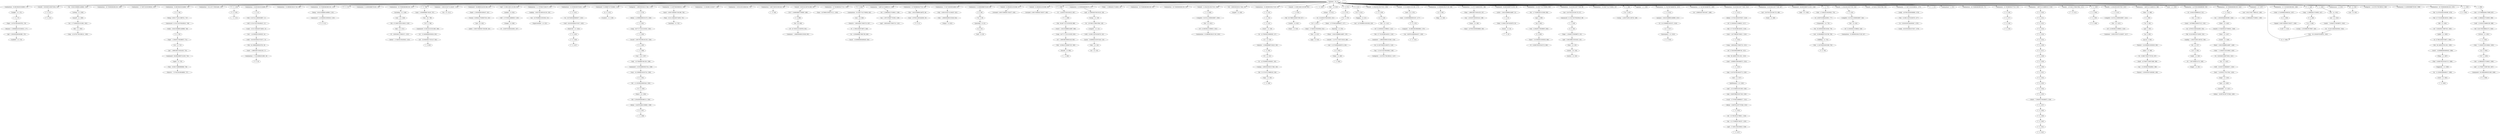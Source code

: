 strict digraph "" {
"('all', -13.634629517532147, 802)";
"('to', -22.822148493405834, 1044)";
"('igtg', 1.0, 816)";
"('dance', 1.0, 1294)";
"('omg', -4.5107617591599141, 1363)";
"('wigs', 1.0, 165)";
"('on', -2.7742981925152268, 1361)";
"('one', 2.0, 454)";
"('nominations', 35.882394353184893, 173)";
"(',', 0, 1520)";
"('?', 0, 783)";
"('?', 0, 1220)";
"('.', 0, 1286)";
"('once', -6.1239089519253724, 1290)";
"('!', 0, 1239)";
"('do', 1.0, 557)";
"(';', 0, 155)";
"(\"n't\", 0, 558)";
"('awards', -6.6204031563072654, 520)";
"(',', 0, 1014)";
"('omg', -2.1896449157526652, 447)";
"('";
"('im', -0.64223368681449866, 1358)";
"('!', 0, 1436)";
"('nominations', 29.705985882962239, 1384)";
"('nomination', -0.71987220205396341, 623)";
"('than', -0.32111684340724933, 701)";
"('a', 0, 539)";
"('funeral', -3.4159393012835819, 395)";
"('ca', 0, 1004)";
"('nominations', 35.882394353184893, 745)";
"('in', -11.335933380406317, 1090)";
"('complete', 0.54741122893816607, 544)";
"('know', -3.4159393012835819, 864)";
"('where', -7.2844673736289973, 1236)";
"('the', 36.14659787911301, 1523)";
"('!', 0, 1395)";
"('!', 0, 226)";
"('.', 0, 1533)";
"('nominations', 19.411971765924481, 332)";
"('make', 1.0, 559)";
"(\"'s\", 0, 1129)";
"('the', 47.752182096149255, 1080)";
"('";
"('it', -2.4450257953326222, 687)";
"('so', -9.0743624965865877, 1432)";
"('other', 1.0, 1445)";
"('nominations', 35.882394353184893, 9)";
"('announced', 0.13147192765458415, 748)";
"('much', -3.0290864940490403, 850)";
"('nominations', 25.588380236147138, 296)";
"('nominations', 29.705985882962239, 1118)";
"(\"'s\", 0, 215)";
"(\"''\", 0, 1212)";
"('?', 0, 1224)";
"('and', -0.72885939736233318, 138)";
"('lmao', -3.744619120420043, 814)";
"('fire', 1.0, 1362)";
"('?', 0, 1233)";
"('nomination', 9.1400638989730183, 128)";
"('nobody', 1.0, 834)";
"('responsible', 1.0, 778)";
"('i', 0, 100)";
"('god', -3.0841996153353453, 102)";
"('only', -10.70040667491258, 1288)";
"('nominations', 29.705985882962239, 1247)";
"(',', 0, 796)";
"(\"'s\", 0, 1293)";
"('gon', 0, 860)";
"('including', 1.0, 1248)";
"('are', -5.1374506444639714, 481)";
"('change', 1.0, 836)";
"('do', 1.0, 1452)";
"(')', 0, 1297)";
"('.', 0, 1092)";
"(',', 0, 1525)";
"('not', -9.2904969875253798, 780)";
"('nominees', -0.60223192751184307, 1510)";
"('in', -4.1783059155809283, 157)";
"('out', -1.4159393012835819, 14)";
"('hyperventilate', 1.0, 322)";
"('no', -1.2920303493582095, 1444)";
"('";
"('nominated', 59.696602442501288, 451)";
"('year', 1.5477960562793811, 1519)";
"(\"''\", 0, 35)";
"('!', 0, 1241)";
"('and', 2.2169124821101338, 833)";
"('nominated', 20.538843965023169, 1008)";
"('is', 14.123908951925372, 1016)";
"('pop', -6.1972078914818773, 1526)";
"('grammy', 101, 0)";
"('i', 0, 863)";
"('nominations', 11.176760472294273, 319)";
"('next', 1.0, 1176)";
"('the', 47.752182096149255, 1518)";
"('win', -16.116345976196161, 1045)";
"('is', 6.766142638739872, 1084)";
"('?', 0, 1235)";
"('nominations', 13.235563295701823, 1430)";
"('!', 0, 1240)";
"('revealed', 0.065735963827292077, 963)";
"('a', 0, 482)";
"('of', -1.4993369796004146, 692)";
"('complete', 0.54741122893816607, 1050)";
"('it', -9.4083763255543715, 865)";
"('well', -6.8103550842473357, 1433)";
"('for', 47.293673335153819, 1250)";
"('album', 3.5745139553076557, 1516)";
"('let', -11.102385433605544, 1292)";
"('of', 12.500284151599823, 1517)";
"('nominated', 55.089807327503863, 1134)";
"('(', 0, 1279)";
"('was', -12.0, 1287)";
"('trying', 1.0, 139)";
"('categories', -2.9633505302217484, 1278)";
"('myself', 1.0, 1360)";
"('album', -24.697624641338663, 1296)";
"('nominated', 36.662626867514163, 754)";
"('nomination', 12.426709265982012, 699)";
"('lmao', -0.67888315659275111, 1304)";
"('nominations', 15.294366119109377, 289)";
"(\"n't\", 0, 1005)";
"('-_-', 0, 1131)";
"('fat', 1.0, 1041)";
"('god', -3.9824440170392723, 1191)";
"('who', 0.54741122893816607, 11)";
"('!', 0, 1178)";
"('i', 0, 475)";
"('my', 1.3974756497755294, 1190)";
"('.', 0, 1443)";
"('get', -1.8685280723454163, 753)";
"('legend', 0.065735963827292077, 1309)";
"('me', -8.3792898315053304, 321)";
"('song', -6.6771772221510535, 1282)";
"('place', 1.0, 396)";
"('?', 0, 1230)";
"('?', 0, 1130)";
"('coming', -4.9633505302217484, 163)";
"(\"'m\", 0, 414)";
"('nomination', 5.8534185319640244, 732)";
"('song', -3.9824440170392723, 1521)";
"('go-sia', 0, 394)";
"('making', -3.8027921085181235, 320)";
"('nominations', 0.8827463552565149, 248)";
"('nominations', 23.529577412739584, 845)";
"('announced', 0.13147192765458415, 98)";
"('.', 0, 166)";
"('snubbed', 1.0, 179)";
"('this', 1.6422336868144978, 49)";
"('!', 0, 1181)";
"('they', -6.0581729880980806, 756)";
"('band', 1.2262943855309167, 452)";
"('deserved', 1.0, 1434)";
"('r', 0, 746)";
"('awards', 9.5813421807912995, 897)";
"('.', 0, 1298)";
"(\"'ve\", 0, 476)";
"('my', -1.6253075391632414, 198)";
"('i', 0, 750)";
"('album', -4.1360692983231573, 1280)";
"('";
"('king', 1.0, 540)";
"('nomination', 10.783386582477515, 1303)";
"('!', 0, 227)";
"(\"'s\", 0, 844)";
"('vocalists', 1.0, 1136)";
"('?', 0, 1231)";
"('(', 0, 1564)";
"('was', -9.0, 798)";
"('of', 12.500284151599823, 1052)";
"('oh', -13.795229132788911, 1534)";
"('song', -6.6771772221510535, 691)";
"('nomination', 7.4967412154685213, 1188)";
"('uhm', 1.0, 144)";
"('mygod', 1.0, 426)";
"('ariana', -5.0, 104)";
"('is', -0.59162367444562847, 1378)";
"('needs', -7.2844673736289973, 1043)";
"(',', 0, 1283)";
"('it', -3.6055842170362471, 1252)";
"('out', -2.1896449157526652, 1199)";
"('lmao', -4.9709135059509606, 200)";
"(',', 0, 1281)";
"('?', 0, 1227)";
"('seattle', 1.0, 918)";
"('of', 12.500284151599823, 546)";
"('who', -3.744619120420043, 776)";
"('nomination', 10.783386582477515, 48)";
"('is', 4.9267010604434951, 777)";
"('";
"('worst', -3.0290864940490403, 1086)";
"('nominations', 27.647183059554688, 822)";
"('in', 2.9793215492444585, 554)";
"('nomination', 9.1400638989730183, 88)";
"('fulfilling', 1.0, 781)";
"('at', -12.548596385030454, 801)";
"('come', -0.32111684340724933, 13)";
"('sia', -6.8976145663944557, 1180)";
"('know', -2.6422336868144987, 1449)";
"('are', 5.9312746777680143, 1198)";
"('and', -12.511946915252199, 1529)";
"('for', 21.572474170990318, 164)";
"('for', 33.263928336519186, 779)";
"('to', -6.6204031563072654, 1451)";
"('with', -0.81035508424733571, 15)";
"('?', 0, 51)";
"('anything', 1.0, 702)";
"('pop', -8.6497966625437108, 1530)";
"('awards', 8.108456241055066, 627)";
"('my', -21.273398267265257, 1535)";
"('list', 1.0, 1141)";
"('awards', 8.108456241055066, 962)";
"('?', 0, 686)";
"('";
"('deserve', -3.9824440170392723, 847)";
"('nomination', 4.2100958484595274, 137)";
"('well', -2.5183247348891262, 999)";
"('out', -8.3792898315053304, 416)";
"('na', 0, 393)";
"('year', 2.9793215492444585, 50)";
"(\"'m\", 0, 497)";
"('?', 0, 1121)";
"('today', -2.1896449157526652, 43)";
"('to', -9.5661750357797324, 397)";
"('?', 0, 1234)";
"('god', -17.45611004259818, 1536)";
"('the', 43.109948409334756, 16)";
"('a', 0, 1140)";
"('nominations', 29.705985882962239, 353)";
"('why', -0.60223192751184307, 823)";
"('nominations', 29.705985882962239, 220)";
"('awards', 11.054228120527533, 1048)";
"('again', 1.0, 755)";
"('to', -3.6746312768347984, 140)";
"(\"y'all\", 0, 1310)";
"('oh', -2.9633505302217484, 425)";
"('?', 0, 1228)";
"('...', 0, 695)";
"('nominations', 25.588380236147138, 152)";
"(\"'m\", 0, 391)";
"('with', -10.620710168494671, 1453)";
"('deserve', -7.5754216238549805, 757)";
"('artist', -2.6422336868144987, 31)";
"('years', -0.67888315659275111, 553)";
"('knowing', 1.0, 478)";
"('!', 0, 1019)";
"('whyyy', 1.0, 825)";
"('.', 0, 484)";
"(\"'m\", 0, 90)";
"('awards', 2.2169124821101338, 915)";
"('nominated', 15.932048850025744, 1289)";
"('list', 1.0, 545)";
"('!', 0, 521)";
"('complete', 0.54741122893816607, 1414)";
"('25', 1.0, 161)";
"('wall', 1.0, 93)";
"('does', 1.0, 103)";
"('pablo', 1.0, 1083)";
"('awards', -5.1475172165710319, 480)";
"('...', 0, 1491)";
"('?', 0, 1222)";
"('solo', 1.0, 1527)";
"('he', -2.7742981925152268, 859)";
"('!', 0, 1237)";
"('a', 0, 1308)";
"('congrats', -10.489238240840086, 1179)";
"('more', -0.065735963827292299, 700)";
"('categories', -4.5107617591599141, 1147)";
"('na', 0, 861)";
"(\"n't\", 0, 813)";
"('but', -1.0, 810)";
"(\"'m\", 0, 449)";
"('2017', 5.6468366675769097, 898)";
"('longer', 1.0, 561)";
"('with', -8.1681213974328379, 142)";
"('.', 0, 474)";
"('list', 1.0, 1051)";
"('been', -3.7370561446908317, 477)";
"('sham', 1.0, 483)";
"('i', 0, 413)";
"('that', -9.4083763255543715, 1088)";
"('awards', 11.054228120527533, 1138)";
"('!', 0, 1394)";
"('...', 0, 99)";
"('revival', 1.0, 1001)";
"('list', 1.0, 1415)";
"('awards', -12.511946915252199, 1175)";
"('nominations', 25.588380236147138, 538)";
"('";
"('lovato', 1.0, 34)";
"('nominations', 21.470774589332031, 196)";
"('joe', 1.0, 1042)";
"('one', -1.0, 1249)";
"('nominated', 36.662626867514163, 30)";
"('nominations', 23.529577412739584, 858)";
"('nominees', -0.60223192751184307, 1417)";
"('are', 10.675014101581723, 488)";
"('nominations', 25.588380236147138, 547)";
"('trash', 1.0, 489)";
"('for', 51.970255001365366, 1079)";
"('!', 0, 228)";
"('will', 0.13147192765458415, 12)";
"('times', 1.0, 919)";
"('nominees', -1.6882650600135349, 902)";
"('nominations', 33.823591529777346, 96)";
"('sis', 1.0, 145)";
"('nominations', 23.529577412739584, 187)";
"('this', -8.1681213974328379, 1377)";
"('crying', -1.4816752651108742, 498)";
"('pilots', -0.065735963827292299, 455)";
"('?', 0, 19)";
"('beyonce', -0.38946641022356321, 177)";
"('i', 0, 496)";
"('";
"('oh', -2.1896449157526652, 1189)";
"('againhjs', 1.0, 1329)";
"('the', 40.788831565927509, 917)";
"('nominations', 31.764788706369792, 1013)";
"('than', -1.8685280723454158, 197)";
"('happened', 1.0, 1089)";
"('is', 10.445025795332622, 812)";
"('revealed', 0.065735963827292077, 628)";
"('year', -5.6098314085460075, 1524)";
"('announced', -1.4159393012835819, 1120)";
"('i', 0, 390)";
"('nominations', 31.764788706369792, 1495)";
"('funeral', -5.3502033374562901, 400)";
"('nominations', 33.823591529777346, 1514)";
"('it', -4.766142638739872, 848)";
"('nominations', 33.823591529777346, 487)";
"('it', -7.08725948214712, 560)";
"(\"'s\", 0, 688)";
"('?', 0, 1223)";
"('!', 0, 1242)";
"('starts', 1.0, 156)";
"(',', 0, 32)";
"('six', 1.0, 552)";
"('!', 0, 1437)";
"('of', 12.500284151599823, 1142)";
"('nominated', 36.662626867514163, 1548)";
"('minutes', -5.584060698716419, 159)";
"('-', 0, 775)";
"('vocal', -5.7370561446908317, 1531)";
"('awards', 11.054228120527533, 542)";
"('album', -16.987041387707848, 1532)";
"('?', 0, 1009)";
"('better', -3.744619120420043, 1253)";
"('of', 10.750331510199793, 901)";
"(')', 0, 1285)";
"('my', -12.205048700448941, 399)";
"('then', 1.0, 389)";
"('thing', 1.0, 1087)";
"('lady', 1.0, 1549)";
"('omfg', -4.9709135059509606, 1376)";
"('a', 0, 92)";
"('what', 3.7419006024949244, 1307)";
"('!', 0, 522)";
"('of', 7.2504262273997355, 1082)";
"('compete', 1.0, 141)";
"('list', 0.0, 900)";
"('would', 1.0, 1448)";
"('ensemble', 1.0, 1457)";
"('i', 0, 448)";
"('the', 36.14659787911301, 1085)";
"('for', 5.2044383392499114, 1295)";
"('!', 0, 1435)";
"('hope', 2.1972078914818765, 176)";
"('for', 42.617091668942273, 1000)";
"('crying', -2.255380879579957, 450)";
"('these', -2.6422336868144987, 479)";
"('?', 0, 1221)";
"('a', 0, 1046)";
"('!', 0, 1238)";
"('most', -1.8685280723454158, 17)";
"('being', -0.64223368681449866, 1119)";
"(';', 0, 154)";
"('.', 0, 160)";
"('large', 1.0, 1455)";
"('awards', -3.6746312768347984, 381)";
"('gon', 0, 392)";
"('nomination', -0.71987220205396341, 1375)";
"('book', -4.5764977229872068, 398)";
"('cte', 1.0, 752)";
"('album', -16.987041387707848, 1458)";
"('in', 0.11627056331430374, 1145)";
"('got', 2.2920303493582086, 178)";
"('i', 0, 89)";
"('.', 0, 249)";
"(\"'s\", 0, 122)";
"('zayn', -5.584060698716419, 797)";
"('nominations*', 0, 531)";
"('get', -11.576497722987206, 1007)";
"('demi', -8.1681213974328379, 33)";
"('why', -7.1184307225219943, 1003)";
"('sue', 1.0, 305)";
"('of', 12.500284151599823, 1416)";
"('it', -5.9267010604434951, 837)";
"('?', 0, 1229)";
"('the', 45.431065252742002, 555)";
"('nominations', 29.705985882962239, 171)";
"('masterpiece', 1.0, 1018)";
"('nomination', 10.783386582477515, 225)";
"('nomination', 7.4967412154685213, 1219)";
"('!', 0, 1431)";
"('performance', 1.0, 1528)";
"('top', -3.1314719276545846, 1146)";
"('awards', -3.6746312768347984, 1211)";
"('being', 0.90517754212366741, 747)";
"('?', 0, 1225)";
"('a', 0, 1135)";
"('best', -7.4235022770127941, 1454)";
"('purpose', -0.64223368681449866, 1015)";
"('!', 0, 1393)";
"('omfg', -6.8103550842473357, 1379)";
"('so', -5.0594899972692708, 849)";
"('tonight', 1.0, 174)";
"('awards', 11.054228120527533, 1412)";
"('.', 0, 1040)";
"('!', 0, 229)";
"('the', 47.752182096149255, 1143)";
"('woot', 1.0, 1503)";
"('nomination', 7.4967412154685213, 388)";
"('nomination', 14.070031949486509, 550)";
"('?', 0, 1226)";
"('bye', 1.0, 815)";
"('justin', -5.6498402525674543, 143)";
"('you', -3.0, 846)";
"('nominates', 1.0, 1197)";
"('.', 0, 803)";
"('exam', 1.0, 199)";
"('win', -5.2844673736289973, 862)";
"('record', -3.8027921085181235, 1284)";
"('nominations', 29.705985882962239, 1442)";
"('nominated', 22.842241522521881, 800)";
"('year', -15.630509859301547, 1177)";
"('what', -7.1184307225219943, 1450)";
"('nomination', 15.713354632991006, 1306)";
"('show', 1.0, 1447)";
"('.', 0, 1537)";
"('.', 0, 1002)";
"('a', 0, 1017)";
"('why', -1.6882650600135349, 824)";
"('making', -1.4816752651108742, 556)";
"('of', 3.7505209445996748, 1522)";
"('nominees', -1.6882650600135349, 1144)";
"('justice', 1.0, 105)";
"('decade', 1.0, 694)";
"('twenty', 0.83944157829637533, 453)";
"('are', 10.675014101581723, 97)";
"('nominations', 25.588380236147138, 1053)";
"('is', 19.6422336868145, 551)";
"('life', 1.0, 1081)";
"('?', 0, 1396)";
"(\"'s\", 0, 446)";
"(\"n't\", 0, 799)";
"('nominations', 29.705985882962239, 1078)";
"('the', 38.467714722520256, 689)";
"('this', -11.847004554025588, 782)";
"('will', -3.7370561446908317, 835)";
"('via', 1.0, 1511)";
"('kiss', 1.0, 1251)";
"('nominations', 17.35316894251693, 18)";
"('setting', 1.0, 1359)";
"('";
"('jazz', 1.0, 1456)";
"('she', -0.70796965064179096, 997)";
"('logging', 1.0, 415)";
"('awards', 0.74402654237390031, 1446)";
"('lmfaooooooo', 1.0, 925)";
"('she', -4.1896449157526652, 1006)";
"('?', 0, 1232)";
"('15', 1.0, 158)";
"('did', -2.1896449157526652, 998)";
"('ill', 1.0, 304)";
"('2016', 1.0, 1091)";
"('(', 0, 1291)";
"('ariana', -2.0, 811)";
"('hope', -1.2844673736289973, 751)";
"('categories', -4.5107617591599141, 646)";
"('today', -0.64223368681449866, 749)";
"('-', 0, 916)";
"('is', -4.2705068310383822, 162)";
"('.', 0, 175)";
"('punching', 1.0, 91)";
"('worst', -2.6422336868144987, 690)";
"('nomination', 9.1400638989730183, 1098)";
"('this', -9.3944157829637547, 693)";
"('.', 0, 996)";
"('hope', -1.2844673736289973, 101)";
"('at', 1.5698343374915407, 1496)";
"('all', -13.634629517532147, 802)" -> "('.', 0, 803)";
"('to', -22.822148493405834, 1044)" -> "('win', -16.116345976196161, 1045)";
"('dance', 1.0, 1294)" -> "('for', 5.2044383392499114, 1295)";
"('wigs', 1.0, 165)" -> "('.', 0, 166)";
"('on', -2.7742981925152268, 1361)" -> "('fire', 1.0, 1362)";
"('one', 2.0, 454)" -> "('pilots', -0.065735963827292299, 455)";
"('nominations', 35.882394353184893, 173)" -> "('tonight', 1.0, 174)";
"(',', 0, 1520)" -> "('song', -3.9824440170392723, 1521)";
"('?', 0, 1220)" -> "('?', 0, 1221)";
"('.', 0, 1286)" -> "('was', -12.0, 1287)";
"('once', -6.1239089519253724, 1290)" -> "('(', 0, 1291)";
"('!', 0, 1239)" -> "('!', 0, 1240)";
"('do', 1.0, 557)" -> "(\"n't\", 0, 558)";
"(';', 0, 155)" -> "('starts', 1.0, 156)";
"(\"n't\", 0, 558)" -> "('make', 1.0, 559)";
"('awards', -6.6204031563072654, 520)" -> "('!', 0, 521)";
"(',', 0, 1014)" -> "('purpose', -0.64223368681449866, 1015)";
"('omg', -2.1896449157526652, 447)" -> "('i', 0, 448)";
"(':', 0, 1049)" -> "('complete', 0.54741122893816607, 1050)";
"('im', -0.64223368681449866, 1358)" -> "('setting', 1.0, 1359)";
"('!', 0, 1436)" -> "('!', 0, 1437)";
"('than', -0.32111684340724933, 701)" -> "('anything', 1.0, 702)";
"('a', 0, 539)" -> "('king', 1.0, 540)";
"('funeral', -3.4159393012835819, 395)" -> "('place', 1.0, 396)";
"('ca', 0, 1004)" -> "(\"n't\", 0, 1005)";
"('nominations', 35.882394353184893, 745)" -> "('r', 0, 746)";
"('in', -11.335933380406317, 1090)" -> "('2016', 1.0, 1091)";
"('complete', 0.54741122893816607, 544)" -> "('list', 1.0, 545)";
"('know', -3.4159393012835819, 864)" -> "('it', -9.4083763255543715, 865)";
"('where', -7.2844673736289973, 1236)" -> "('!', 0, 1237)";
"('the', 36.14659787911301, 1523)" -> "('year', -5.6098314085460075, 1524)";
"('!', 0, 1395)" -> "('?', 0, 1396)";
"('!', 0, 226)" -> "('!', 0, 227)";
"('.', 0, 1533)" -> "('oh', -13.795229132788911, 1534)";
"('make', 1.0, 559)" -> "('it', -7.08725948214712, 560)";
"(\"'s\", 0, 1129)" -> "('?', 0, 1130)";
"('the', 47.752182096149255, 1080)" -> "('life', 1.0, 1081)";
"(':', 0, 543)" -> "('complete', 0.54741122893816607, 544)";
"('it', -2.4450257953326222, 687)" -> "(\"'s\", 0, 688)";
"('so', -9.0743624965865877, 1432)" -> "('well', -6.8103550842473357, 1433)";
"('other', 1.0, 1445)" -> "('awards', 0.74402654237390031, 1446)";
"('nominations', 35.882394353184893, 9)" -> "(':', 0, 10)";
"('announced', 0.13147192765458415, 748)" -> "('today', -0.64223368681449866, 749)";
"('nominations', 29.705985882962239, 1118)" -> "('being', -0.64223368681449866, 1119)";
"('?', 0, 1224)" -> "('?', 0, 1225)";
"('and', -0.72885939736233318, 138)" -> "('trying', 1.0, 139)";
"('lmao', -3.744619120420043, 814)" -> "('bye', 1.0, 815)";
"('fire', 1.0, 1362)" -> "('omg', -4.5107617591599141, 1363)";
"('?', 0, 1233)" -> "('?', 0, 1234)";
"('nobody', 1.0, 834)" -> "('will', -3.7370561446908317, 835)";
"('responsible', 1.0, 778)" -> "('for', 33.263928336519186, 779)";
"('i', 0, 100)" -> "('hope', -1.2844673736289973, 101)";
"('god', -3.0841996153353453, 102)" -> "('does', 1.0, 103)";
"('only', -10.70040667491258, 1288)" -> "('nominated', 15.932048850025744, 1289)";
"('nominations', 29.705985882962239, 1247)" -> "('including', 1.0, 1248)";
"(',', 0, 796)" -> "('zayn', -5.584060698716419, 797)";
"(\"'s\", 0, 1293)" -> "('dance', 1.0, 1294)";
"('gon', 0, 860)" -> "('na', 0, 861)";
"('including', 1.0, 1248)" -> "('one', -1.0, 1249)";
"('are', -5.1374506444639714, 481)" -> "('a', 0, 482)";
"('change', 1.0, 836)" -> "('it', -5.9267010604434951, 837)";
"('do', 1.0, 1452)" -> "('with', -10.620710168494671, 1453)";
"(')', 0, 1297)" -> "('.', 0, 1298)";
"(',', 0, 1525)" -> "('pop', -6.1972078914818773, 1526)";
"('not', -9.2904969875253798, 780)" -> "('fulfilling', 1.0, 781)";
"('nominees', -0.60223192751184307, 1510)" -> "('via', 1.0, 1511)";
"('in', -4.1783059155809283, 157)" -> "('15', 1.0, 158)";
"('out', -1.4159393012835819, 14)" -> "('with', -0.81035508424733571, 15)";
"('no', -1.2920303493582095, 1444)" -> "('other', 1.0, 1445)";
"(':', 0, 153)" -> "(';', 0, 154)";
"('nominated', 59.696602442501288, 451)" -> "('band', 1.2262943855309167, 452)";
"('year', 1.5477960562793811, 1519)" -> "(',', 0, 1520)";
"('!', 0, 1241)" -> "('!', 0, 1242)";
"('and', 2.2169124821101338, 833)" -> "('nobody', 1.0, 834)";
"('nominated', 20.538843965023169, 1008)" -> "('?', 0, 1009)";
"('is', 14.123908951925372, 1016)" -> "('a', 0, 1017)";
"('pop', -6.1972078914818773, 1526)" -> "('solo', 1.0, 1527)";
"('grammy', 101, 0)" -> "('nominated', 36.662626867514163, 1548)";
"('grammy', 101, 0)" -> "('im', -0.64223368681449866, 1358)";
"('grammy', 101, 0)" -> "('nominations', 35.882394353184893, 173)";
"('grammy', 101, 0)" -> "('awards', -6.6204031563072654, 520)";
"('grammy', 101, 0)" -> "('...', 0, 1491)";
"('grammy', 101, 0)" -> "('nominations', 0.8827463552565149, 248)";
"('grammy', 101, 0)" -> "('awards', -3.6746312768347984, 381)";
"('grammy', 101, 0)" -> "('nomination', -0.71987220205396341, 623)";
"('grammy', 101, 0)" -> "('nominations*', 0, 531)";
"('grammy', 101, 0)" -> "(':', 0, 1563)";
"('grammy', 101, 0)" -> "('nominations', 35.882394353184893, 745)";
"('grammy', 101, 0)" -> "('but', -1.0, 810)";
"('grammy', 101, 0)" -> "('nominations', 21.470774589332031, 196)";
"('grammy', 101, 0)" -> "('awards', 9.5813421807912995, 897)";
"('grammy', 101, 0)" -> "('nominations', 27.647183059554688, 822)";
"('grammy', 101, 0)" -> "('.', 0, 474)";
"('grammy', 101, 0)" -> "('nominations', 19.411971765924481, 332)";
"('grammy', 101, 0)" -> "('lmfaooooooo', 1.0, 925)";
"('grammy', 101, 0)" -> "('.', 0, 1040)";
"('grammy', 101, 0)" -> "(\"'s\", 0, 1129)";
"('grammy', 101, 0)" -> "('i', 0, 413)";
"('grammy', 101, 0)" -> "('nominations', 29.705985882962239, 171)";
"('grammy', 101, 0)" -> "(\"'s\", 0, 844)";
"('grammy', 101, 0)" -> "('nomination', 10.783386582477515, 225)";
"('grammy', 101, 0)" -> "('nominations', 35.882394353184893, 9)";
"('grammy', 101, 0)" -> "('awards', -12.511946915252199, 1175)";
"('grammy', 101, 0)" -> "('nominations', 25.588380236147138, 538)";
"('grammy', 101, 0)" -> "('nomination', 7.4967412154685213, 1188)";
"('grammy', 101, 0)" -> "('nomination', 5.8534185319640244, 732)";
"('grammy', 101, 0)" -> "('nominations', 29.705985882962239, 1118)";
"('grammy', 101, 0)" -> "('nominated', 36.662626867514163, 30)";
"('grammy', 101, 0)" -> "('awards', 8.108456241055066, 962)";
"('grammy', 101, 0)" -> "('nominations', 23.529577412739584, 858)";
"('grammy', 101, 0)" -> "('againhjs', 1.0, 1329)";
"('grammy', 101, 0)" -> "('!', 0, 1393)";
"('grammy', 101, 0)" -> "('nomination', 10.783386582477515, 1303)";
"('grammy', 101, 0)" -> "('awards', 11.054228120527533, 1412)";
"('grammy', 101, 0)" -> "('nominations', 33.823591529777346, 96)";
"('grammy', 101, 0)" -> "('woot', 1.0, 1503)";
"('grammy', 101, 0)" -> "('nomination', 10.783386582477515, 48)";
"('grammy', 101, 0)" -> "('nomination', 7.4967412154685213, 388)";
"('grammy', 101, 0)" -> "('nomination', 14.070031949486509, 550)";
"('grammy', 101, 0)" -> "('nomination', -0.71987220205396341, 1375)";
"('grammy', 101, 0)" -> "('nominations', 23.529577412739584, 187)";
"('grammy', 101, 0)" -> "('nominates', 1.0, 1197)";
"('grammy', 101, 0)" -> "(',', 0, 796)";
"('grammy', 101, 0)" -> "('i', 0, 496)";
"('grammy', 101, 0)" -> "('nominations', 29.705985882962239, 1442)";
"('grammy', 101, 0)" -> "('nomination', 9.1400638989730183, 88)";
"('grammy', 101, 0)" -> "(\"'s\", 0, 446)";
"('grammy', 101, 0)" -> "('nominations', 31.764788706369792, 1013)";
"('grammy', 101, 0)" -> "('nomination', 12.426709265982012, 699)";
"('grammy', 101, 0)" -> "('nominees', -0.60223192751184307, 1510)";
"('grammy', 101, 0)" -> "('nomination', 15.713354632991006, 1306)";
"('grammy', 101, 0)" -> "('nominations', 29.705985882962239, 1384)";
"('grammy', 101, 0)" -> "('nominated', 59.696602442501288, 451)";
"('grammy', 101, 0)" -> "('and', 2.2169124821101338, 833)";
"('grammy', 101, 0)" -> "('nominations', 29.705985882962239, 220)";
"('grammy', 101, 0)" -> "('nominations', 33.823591529777346, 1514)";
"('grammy', 101, 0)" -> "(\"'s\", 0, 122)";
"('grammy', 101, 0)" -> "('nominations', 25.588380236147138, 296)";
"('grammy', 101, 0)" -> "('nominations', 11.176760472294273, 319)";
"('grammy', 101, 0)" -> "('nominations', 29.705985882962239, 1078)";
"('grammy', 101, 0)" -> "('?', 0, 686)";
"('grammy', 101, 0)" -> "('nomination', 4.2100958484595274, 137)";
"('grammy', 101, 0)" -> "('nominations', 31.764788706369792, 1495)";
"('grammy', 101, 0)" -> "('nominations', 33.823591529777346, 487)";
"('grammy', 101, 0)" -> "('nominations', 13.235563295701823, 1430)";
"('grammy', 101, 0)" -> "('today', -2.1896449157526652, 43)";
"('grammy', 101, 0)" -> "('-', 0, 775)";
"('grammy', 101, 0)" -> "('categories', -4.5107617591599141, 646)";
"('grammy', 101, 0)" -> "('nominations', 29.705985882962239, 353)";
"('grammy', 101, 0)" -> "('awards', 11.054228120527533, 542)";
"('grammy', 101, 0)" -> "('awards', 11.054228120527533, 1048)";
"('grammy', 101, 0)" -> "('nominations', 29.705985882962239, 1247)";
"('grammy', 101, 0)" -> "('ill', 1.0, 304)";
"('grammy', 101, 0)" -> "('nomination', 9.1400638989730183, 128)";
"('grammy', 101, 0)" -> "('nomination', 7.4967412154685213, 1219)";
"('grammy', 101, 0)" -> "('oh', -2.9633505302217484, 425)";
"('grammy', 101, 0)" -> "('nominated', 55.089807327503863, 1134)";
"('grammy', 101, 0)" -> "('nominations', 25.588380236147138, 152)";
"('grammy', 101, 0)" -> "('categories', -2.9633505302217484, 1278)";
"('grammy', 101, 0)" -> "('awards', 2.2169124821101338, 915)";
"('grammy', 101, 0)" -> "('awards', 11.054228120527533, 1138)";
"('grammy', 101, 0)" -> "('awards', 8.108456241055066, 627)";
"('grammy', 101, 0)" -> "('nomination', 9.1400638989730183, 1098)";
"('grammy', 101, 0)" -> "('nominations', 15.294366119109377, 289)";
"('grammy', 101, 0)" -> "('.', 0, 996)";
"('grammy', 101, 0)" -> "(\"'s\", 0, 215)";
"('grammy', 101, 0)" -> "('awards', -3.6746312768347984, 1211)";
"('i', 0, 863)" -> "('know', -3.4159393012835819, 864)";
"('nominations', 11.176760472294273, 319)" -> "('making', -3.8027921085181235, 320)";
"('next', 1.0, 1176)" -> "('year', -15.630509859301547, 1177)";
"('the', 47.752182096149255, 1518)" -> "('year', 1.5477960562793811, 1519)";
"('win', -16.116345976196161, 1045)" -> "('a', 0, 1046)";
"('is', 6.766142638739872, 1084)" -> "('the', 36.14659787911301, 1085)";
"('?', 0, 1235)" -> "('where', -7.2844673736289973, 1236)";
"('nominations', 13.235563295701823, 1430)" -> "('!', 0, 1431)";
"('!', 0, 1240)" -> "('!', 0, 1241)";
"('a', 0, 482)" -> "('sham', 1.0, 483)";
"('of', -1.4993369796004146, 692)" -> "('this', -9.3944157829637547, 693)";
"('complete', 0.54741122893816607, 1050)" -> "('list', 1.0, 1051)";
"('well', -6.8103550842473357, 1433)" -> "('deserved', 1.0, 1434)";
"('for', 47.293673335153819, 1250)" -> "('kiss', 1.0, 1251)";
"('album', 3.5745139553076557, 1516)" -> "('of', 12.500284151599823, 1517)";
"('let', -11.102385433605544, 1292)" -> "(\"'s\", 0, 1293)";
"('of', 12.500284151599823, 1517)" -> "('the', 47.752182096149255, 1518)";
"('nominated', 55.089807327503863, 1134)" -> "('a', 0, 1135)";
"('(', 0, 1279)" -> "('album', -4.1360692983231573, 1280)";
"('was', -12.0, 1287)" -> "('only', -10.70040667491258, 1288)";
"('trying', 1.0, 139)" -> "('to', -3.6746312768347984, 140)";
"('categories', -2.9633505302217484, 1278)" -> "('(', 0, 1279)";
"('myself', 1.0, 1360)" -> "('on', -2.7742981925152268, 1361)";
"('album', -24.697624641338663, 1296)" -> "(')', 0, 1297)";
"('nominated', 36.662626867514163, 754)" -> "('again', 1.0, 755)";
"('nomination', 12.426709265982012, 699)" -> "('more', -0.065735963827292299, 700)";
"(\"n't\", 0, 1005)" -> "('she', -4.1896449157526652, 1006)";
"('fat', 1.0, 1041)" -> "('joe', 1.0, 1042)";
"('who', 0.54741122893816607, 11)" -> "('will', 0.13147192765458415, 12)";
"('!', 0, 1178)" -> "('congrats', -10.489238240840086, 1179)";
"('i', 0, 475)" -> "(\"'ve\", 0, 476)";
"('my', 1.3974756497755294, 1190)" -> "('god', -3.9824440170392723, 1191)";
"('.', 0, 1443)" -> "('no', -1.2920303493582095, 1444)";
"('get', -1.8685280723454163, 753)" -> "('nominated', 36.662626867514163, 754)";
"('legend', 0.065735963827292077, 1309)" -> "(\"y'all\", 0, 1310)";
"('me', -8.3792898315053304, 321)" -> "('hyperventilate', 1.0, 322)";
"('song', -6.6771772221510535, 1282)" -> "(',', 0, 1283)";
"('place', 1.0, 396)" -> "('to', -9.5661750357797324, 397)";
"('?', 0, 1230)" -> "('?', 0, 1231)";
"('?', 0, 1130)" -> "('-_-', 0, 1131)";
"('coming', -4.9633505302217484, 163)" -> "('for', 21.572474170990318, 164)";
"(\"'m\", 0, 414)" -> "('logging', 1.0, 415)";
"('song', -3.9824440170392723, 1521)" -> "('of', 3.7505209445996748, 1522)";
"('go-sia', 0, 394)" -> "('funeral', -3.4159393012835819, 395)";
"('making', -3.8027921085181235, 320)" -> "('me', -8.3792898315053304, 321)";
"('nominations', 0.8827463552565149, 248)" -> "('.', 0, 249)";
"('nominations', 23.529577412739584, 845)" -> "('you', -3.0, 846)";
"('announced', 0.13147192765458415, 98)" -> "('...', 0, 99)";
"('this', 1.6422336868144978, 49)" -> "('year', 2.9793215492444585, 50)";
"('they', -6.0581729880980806, 756)" -> "('deserve', -7.5754216238549805, 757)";
"('band', 1.2262943855309167, 452)" -> "('twenty', 0.83944157829637533, 453)";
"('deserved', 1.0, 1434)" -> "('!', 0, 1435)";
"('r', 0, 746)" -> "('being', 0.90517754212366741, 747)";
"('awards', 9.5813421807912995, 897)" -> "('2017', 5.6468366675769097, 898)";
"(\"'ve\", 0, 476)" -> "('been', -3.7370561446908317, 477)";
"('my', -1.6253075391632414, 198)" -> "('exam', 1.0, 199)";
"('i', 0, 750)" -> "('hope', -1.2844673736289973, 751)";
"('album', -4.1360692983231573, 1280)" -> "(',', 0, 1281)";
"(':', 0, 1563)" -> "('(', 0, 1564)";
"('nomination', 10.783386582477515, 1303)" -> "('lmao', -0.67888315659275111, 1304)";
"('!', 0, 227)" -> "('!', 0, 228)";
"(\"'s\", 0, 844)" -> "('nominations', 23.529577412739584, 845)";
"('?', 0, 1231)" -> "('?', 0, 1232)";
"('was', -9.0, 798)" -> "(\"n't\", 0, 799)";
"('of', 12.500284151599823, 1052)" -> "('nominations', 25.588380236147138, 1053)";
"('oh', -13.795229132788911, 1534)" -> "('my', -21.273398267265257, 1535)";
"('song', -6.6771772221510535, 691)" -> "('of', -1.4993369796004146, 692)";
"('nomination', 7.4967412154685213, 1188)" -> "('oh', -2.1896449157526652, 1189)";
"('uhm', 1.0, 144)" -> "('sis', 1.0, 145)";
"('ariana', -5.0, 104)" -> "('justice', 1.0, 105)";
"('is', -0.59162367444562847, 1378)" -> "('omfg', -6.8103550842473357, 1379)";
"('needs', -7.2844673736289973, 1043)" -> "('to', -22.822148493405834, 1044)";
"(',', 0, 1283)" -> "('record', -3.8027921085181235, 1284)";
"('it', -3.6055842170362471, 1252)" -> "('better', -3.744619120420043, 1253)";
"(',', 0, 1281)" -> "('song', -6.6771772221510535, 1282)";
"('?', 0, 1227)" -> "('?', 0, 1228)";
"('seattle', 1.0, 918)" -> "('times', 1.0, 919)";
"('of', 12.500284151599823, 546)" -> "('nominations', 25.588380236147138, 547)";
"('who', -3.744619120420043, 776)" -> "('is', 4.9267010604434951, 777)";
"('nomination', 10.783386582477515, 48)" -> "('this', 1.6422336868144978, 49)";
"('is', 4.9267010604434951, 777)" -> "('responsible', 1.0, 778)";
"(':', 0, 1515)" -> "('album', 3.5745139553076557, 1516)";
"('worst', -3.0290864940490403, 1086)" -> "('thing', 1.0, 1087)";
"('nominations', 27.647183059554688, 822)" -> "('why', -0.60223192751184307, 823)";
"('in', 2.9793215492444585, 554)" -> "('the', 45.431065252742002, 555)";
"('nomination', 9.1400638989730183, 88)" -> "('i', 0, 89)";
"('fulfilling', 1.0, 781)" -> "('this', -11.847004554025588, 782)";
"('at', -12.548596385030454, 801)" -> "('all', -13.634629517532147, 802)";
"('come', -0.32111684340724933, 13)" -> "('out', -1.4159393012835819, 14)";
"('sia', -6.8976145663944557, 1180)" -> "('!', 0, 1181)";
"('know', -2.6422336868144987, 1449)" -> "('what', -7.1184307225219943, 1450)";
"('are', 5.9312746777680143, 1198)" -> "('out', -2.1896449157526652, 1199)";
"('and', -12.511946915252199, 1529)" -> "('pop', -8.6497966625437108, 1530)";
"('for', 21.572474170990318, 164)" -> "('wigs', 1.0, 165)";
"('for', 33.263928336519186, 779)" -> "('not', -9.2904969875253798, 780)";
"('to', -6.6204031563072654, 1451)" -> "('do', 1.0, 1452)";
"('with', -0.81035508424733571, 15)" -> "('the', 43.109948409334756, 16)";
"('pop', -8.6497966625437108, 1530)" -> "('vocal', -5.7370561446908317, 1531)";
"('awards', 8.108456241055066, 627)" -> "('revealed', 0.065735963827292077, 628)";
"('my', -21.273398267265257, 1535)" -> "('god', -17.45611004259818, 1536)";
"('list', 1.0, 1141)" -> "('of', 12.500284151599823, 1142)";
"('awards', 8.108456241055066, 962)" -> "('revealed', 0.065735963827292077, 963)";
"('?', 0, 686)" -> "('it', -2.4450257953326222, 687)";
"(':', 0, 10)" -> "('who', 0.54741122893816607, 11)";
"('deserve', -3.9824440170392723, 847)" -> "('it', -4.766142638739872, 848)";
"('nomination', 4.2100958484595274, 137)" -> "('and', -0.72885939736233318, 138)";
"('well', -2.5183247348891262, 999)" -> "('for', 42.617091668942273, 1000)";
"('na', 0, 393)" -> "('go-sia', 0, 394)";
"('year', 2.9793215492444585, 50)" -> "('?', 0, 51)";
"(\"'m\", 0, 497)" -> "('crying', -1.4816752651108742, 498)";
"('to', -9.5661750357797324, 397)" -> "('book', -4.5764977229872068, 398)";
"('?', 0, 1234)" -> "('?', 0, 1235)";
"('god', -17.45611004259818, 1536)" -> "('.', 0, 1537)";
"('the', 43.109948409334756, 16)" -> "('most', -1.8685280723454158, 17)";
"('a', 0, 1140)" -> "('list', 1.0, 1141)";
"('why', -0.60223192751184307, 823)" -> "('why', -1.6882650600135349, 824)";
"('awards', 11.054228120527533, 1048)" -> "(':', 0, 1049)";
"('again', 1.0, 755)" -> "('they', -6.0581729880980806, 756)";
"('to', -3.6746312768347984, 140)" -> "('compete', 1.0, 141)";
"('oh', -2.9633505302217484, 425)" -> "('mygod', 1.0, 426)";
"('?', 0, 1228)" -> "('?', 0, 1229)";
"('nominations', 25.588380236147138, 152)" -> "(':', 0, 153)";
"(\"'m\", 0, 391)" -> "('gon', 0, 392)";
"('with', -10.620710168494671, 1453)" -> "('best', -7.4235022770127941, 1454)";
"('artist', -2.6422336868144987, 31)" -> "(',', 0, 32)";
"('years', -0.67888315659275111, 553)" -> "('in', 2.9793215492444585, 554)";
"('knowing', 1.0, 478)" -> "('these', -2.6422336868144987, 479)";
"(\"'m\", 0, 90)" -> "('punching', 1.0, 91)";
"('awards', 2.2169124821101338, 915)" -> "('-', 0, 916)";
"('nominated', 15.932048850025744, 1289)" -> "('once', -6.1239089519253724, 1290)";
"('list', 1.0, 545)" -> "('of', 12.500284151599823, 546)";
"('!', 0, 521)" -> "('!', 0, 522)";
"('complete', 0.54741122893816607, 1414)" -> "('list', 1.0, 1415)";
"('25', 1.0, 161)" -> "('is', -4.2705068310383822, 162)";
"('does', 1.0, 103)" -> "('ariana', -5.0, 104)";
"('pablo', 1.0, 1083)" -> "('is', 6.766142638739872, 1084)";
"('awards', -5.1475172165710319, 480)" -> "('are', -5.1374506444639714, 481)";
"('?', 0, 1222)" -> "('?', 0, 1223)";
"('solo', 1.0, 1527)" -> "('performance', 1.0, 1528)";
"('he', -2.7742981925152268, 859)" -> "('gon', 0, 860)";
"('!', 0, 1237)" -> "('!', 0, 1238)";
"('a', 0, 1308)" -> "('legend', 0.065735963827292077, 1309)";
"('congrats', -10.489238240840086, 1179)" -> "('sia', -6.8976145663944557, 1180)";
"('more', -0.065735963827292299, 700)" -> "('than', -0.32111684340724933, 701)";
"('na', 0, 861)" -> "('win', -5.2844673736289973, 862)";
"(\"n't\", 0, 813)" -> "('lmao', -3.744619120420043, 814)";
"('but', -1.0, 810)" -> "('ariana', -2.0, 811)";
"(\"'m\", 0, 449)" -> "('crying', -2.255380879579957, 450)";
"('2017', 5.6468366675769097, 898)" -> "(':', 0, 899)";
"('with', -8.1681213974328379, 142)" -> "('justin', -5.6498402525674543, 143)";
"('.', 0, 474)" -> "('i', 0, 475)";
"('list', 1.0, 1051)" -> "('of', 12.500284151599823, 1052)";
"('been', -3.7370561446908317, 477)" -> "('knowing', 1.0, 478)";
"('sham', 1.0, 483)" -> "('.', 0, 484)";
"('i', 0, 413)" -> "(\"'m\", 0, 414)";
"('that', -9.4083763255543715, 1088)" -> "('happened', 1.0, 1089)";
"('awards', 11.054228120527533, 1138)" -> "(':', 0, 1139)";
"('!', 0, 1394)" -> "('!', 0, 1395)";
"('...', 0, 99)" -> "('i', 0, 100)";
"('revival', 1.0, 1001)" -> "('.', 0, 1002)";
"('list', 1.0, 1415)" -> "('of', 12.500284151599823, 1416)";
"('awards', -12.511946915252199, 1175)" -> "('next', 1.0, 1176)";
"('nominations', 25.588380236147138, 538)" -> "('a', 0, 539)";
"(':', 0, 899)" -> "('list', 0.0, 900)";
"('lovato', 1.0, 34)" -> "(\"''\", 0, 35)";
"('nominations', 21.470774589332031, 196)" -> "('than', -1.8685280723454158, 197)";
"('joe', 1.0, 1042)" -> "('needs', -7.2844673736289973, 1043)";
"('one', -1.0, 1249)" -> "('for', 47.293673335153819, 1250)";
"('nominated', 36.662626867514163, 30)" -> "('artist', -2.6422336868144987, 31)";
"('nominations', 23.529577412739584, 858)" -> "('he', -2.7742981925152268, 859)";
"('are', 10.675014101581723, 488)" -> "('trash', 1.0, 489)";
"('for', 51.970255001365366, 1079)" -> "('the', 47.752182096149255, 1080)";
"('!', 0, 228)" -> "('!', 0, 229)";
"('will', 0.13147192765458415, 12)" -> "('come', -0.32111684340724933, 13)";
"('nominations', 33.823591529777346, 96)" -> "('are', 10.675014101581723, 97)";
"('this', -8.1681213974328379, 1377)" -> "('is', -0.59162367444562847, 1378)";
"('beyonce', -0.38946641022356321, 177)" -> "('got', 2.2920303493582086, 178)";
"('i', 0, 496)" -> "(\"'m\", 0, 497)";
"(':', 0, 1413)" -> "('complete', 0.54741122893816607, 1414)";
"('oh', -2.1896449157526652, 1189)" -> "('my', 1.3974756497755294, 1190)";
"('the', 40.788831565927509, 917)" -> "('seattle', 1.0, 918)";
"('nominations', 31.764788706369792, 1013)" -> "(',', 0, 1014)";
"('than', -1.8685280723454158, 197)" -> "('my', -1.6253075391632414, 198)";
"('happened', 1.0, 1089)" -> "('in', -11.335933380406317, 1090)";
"('is', 10.445025795332622, 812)" -> "(\"n't\", 0, 813)";
"('year', -5.6098314085460075, 1524)" -> "(',', 0, 1525)";
"('announced', -1.4159393012835819, 1120)" -> "('?', 0, 1121)";
"('i', 0, 390)" -> "(\"'m\", 0, 391)";
"('nominations', 31.764788706369792, 1495)" -> "('at', 1.5698343374915407, 1496)";
"('nominations', 33.823591529777346, 1514)" -> "(':', 0, 1515)";
"('it', -4.766142638739872, 848)" -> "('so', -5.0594899972692708, 849)";
"('nominations', 33.823591529777346, 487)" -> "('are', 10.675014101581723, 488)";
"('it', -7.08725948214712, 560)" -> "('longer', 1.0, 561)";
"(\"'s\", 0, 688)" -> "('the', 38.467714722520256, 689)";
"('?', 0, 1223)" -> "('?', 0, 1224)";
"('starts', 1.0, 156)" -> "('in', -4.1783059155809283, 157)";
"(',', 0, 32)" -> "('demi', -8.1681213974328379, 33)";
"('six', 1.0, 552)" -> "('years', -0.67888315659275111, 553)";
"('of', 12.500284151599823, 1142)" -> "('the', 47.752182096149255, 1143)";
"('nominated', 36.662626867514163, 1548)" -> "('lady', 1.0, 1549)";
"('minutes', -5.584060698716419, 159)" -> "('.', 0, 160)";
"('-', 0, 775)" -> "('who', -3.744619120420043, 776)";
"('vocal', -5.7370561446908317, 1531)" -> "('album', -16.987041387707848, 1532)";
"('awards', 11.054228120527533, 542)" -> "(':', 0, 543)";
"('album', -16.987041387707848, 1532)" -> "('.', 0, 1533)";
"('of', 10.750331510199793, 901)" -> "('nominees', -1.6882650600135349, 902)";
"(')', 0, 1285)" -> "('.', 0, 1286)";
"('my', -12.205048700448941, 399)" -> "('funeral', -5.3502033374562901, 400)";
"('then', 1.0, 389)" -> "('i', 0, 390)";
"('thing', 1.0, 1087)" -> "('that', -9.4083763255543715, 1088)";
"('omfg', -4.9709135059509606, 1376)" -> "('this', -8.1681213974328379, 1377)";
"('a', 0, 92)" -> "('wall', 1.0, 93)";
"('what', 3.7419006024949244, 1307)" -> "('a', 0, 1308)";
"('of', 7.2504262273997355, 1082)" -> "('pablo', 1.0, 1083)";
"('compete', 1.0, 141)" -> "('with', -8.1681213974328379, 142)";
"('list', 0.0, 900)" -> "('of', 10.750331510199793, 901)";
"('would', 1.0, 1448)" -> "('know', -2.6422336868144987, 1449)";
"('ensemble', 1.0, 1457)" -> "('album', -16.987041387707848, 1458)";
"('i', 0, 448)" -> "(\"'m\", 0, 449)";
"('the', 36.14659787911301, 1085)" -> "('worst', -3.0290864940490403, 1086)";
"('for', 5.2044383392499114, 1295)" -> "('album', -24.697624641338663, 1296)";
"('!', 0, 1435)" -> "('!', 0, 1436)";
"('hope', 2.1972078914818765, 176)" -> "('beyonce', -0.38946641022356321, 177)";
"('for', 42.617091668942273, 1000)" -> "('revival', 1.0, 1001)";
"('these', -2.6422336868144987, 479)" -> "('awards', -5.1475172165710319, 480)";
"('?', 0, 1221)" -> "('?', 0, 1222)";
"('a', 0, 1046)" -> "('grammy', 101, 0)";
"('!', 0, 1238)" -> "('!', 0, 1239)";
"('most', -1.8685280723454158, 17)" -> "('nominations', 17.35316894251693, 18)";
"('being', -0.64223368681449866, 1119)" -> "('announced', -1.4159393012835819, 1120)";
"(';', 0, 154)" -> "(';', 0, 155)";
"('.', 0, 160)" -> "('25', 1.0, 161)";
"('large', 1.0, 1455)" -> "('jazz', 1.0, 1456)";
"('gon', 0, 392)" -> "('na', 0, 393)";
"('nomination', -0.71987220205396341, 1375)" -> "('omfg', -4.9709135059509606, 1376)";
"('book', -4.5764977229872068, 398)" -> "('my', -12.205048700448941, 399)";
"('cte', 1.0, 752)" -> "('get', -1.8685280723454163, 753)";
"('in', 0.11627056331430374, 1145)" -> "('top', -3.1314719276545846, 1146)";
"('got', 2.2920303493582086, 178)" -> "('snubbed', 1.0, 179)";
"('i', 0, 89)" -> "(\"'m\", 0, 90)";
"('zayn', -5.584060698716419, 797)" -> "('was', -9.0, 798)";
"('get', -11.576497722987206, 1007)" -> "('nominated', 20.538843965023169, 1008)";
"('demi', -8.1681213974328379, 33)" -> "('lovato', 1.0, 34)";
"('why', -7.1184307225219943, 1003)" -> "('ca', 0, 1004)";
"('of', 12.500284151599823, 1416)" -> "('nominees', -0.60223192751184307, 1417)";
"('?', 0, 1229)" -> "('?', 0, 1230)";
"('the', 45.431065252742002, 555)" -> "('making', -1.4816752651108742, 556)";
"('masterpiece', 1.0, 1018)" -> "('!', 0, 1019)";
"('nomination', 10.783386582477515, 225)" -> "('!', 0, 226)";
"('nomination', 7.4967412154685213, 1219)" -> "('?', 0, 1220)";
"('!', 0, 1431)" -> "('so', -9.0743624965865877, 1432)";
"('performance', 1.0, 1528)" -> "('and', -12.511946915252199, 1529)";
"('top', -3.1314719276545846, 1146)" -> "('categories', -4.5107617591599141, 1147)";
"('awards', -3.6746312768347984, 1211)" -> "(\"''\", 0, 1212)";
"('being', 0.90517754212366741, 747)" -> "('announced', 0.13147192765458415, 748)";
"('?', 0, 1225)" -> "('?', 0, 1226)";
"('a', 0, 1135)" -> "('vocalists', 1.0, 1136)";
"('best', -7.4235022770127941, 1454)" -> "('large', 1.0, 1455)";
"('purpose', -0.64223368681449866, 1015)" -> "('is', 14.123908951925372, 1016)";
"('!', 0, 1393)" -> "('!', 0, 1394)";
"('so', -5.0594899972692708, 849)" -> "('much', -3.0290864940490403, 850)";
"('tonight', 1.0, 174)" -> "('.', 0, 175)";
"('awards', 11.054228120527533, 1412)" -> "(':', 0, 1413)";
"('.', 0, 1040)" -> "('fat', 1.0, 1041)";
"('the', 47.752182096149255, 1143)" -> "('nominees', -1.6882650600135349, 1144)";
"('nomination', 7.4967412154685213, 388)" -> "('then', 1.0, 389)";
"('nomination', 14.070031949486509, 550)" -> "('is', 19.6422336868145, 551)";
"('?', 0, 1226)" -> "('?', 0, 1227)";
"('bye', 1.0, 815)" -> "('igtg', 1.0, 816)";
"('justin', -5.6498402525674543, 143)" -> "('uhm', 1.0, 144)";
"('you', -3.0, 846)" -> "('deserve', -3.9824440170392723, 847)";
"('nominates', 1.0, 1197)" -> "('are', 5.9312746777680143, 1198)";
"('exam', 1.0, 199)" -> "('lmao', -4.9709135059509606, 200)";
"('win', -5.2844673736289973, 862)" -> "('i', 0, 863)";
"('record', -3.8027921085181235, 1284)" -> "(')', 0, 1285)";
"('nominations', 29.705985882962239, 1442)" -> "('.', 0, 1443)";
"('nominated', 22.842241522521881, 800)" -> "('at', -12.548596385030454, 801)";
"('year', -15.630509859301547, 1177)" -> "('!', 0, 1178)";
"('what', -7.1184307225219943, 1450)" -> "('to', -6.6204031563072654, 1451)";
"('nomination', 15.713354632991006, 1306)" -> "('what', 3.7419006024949244, 1307)";
"('show', 1.0, 1447)" -> "('would', 1.0, 1448)";
"('.', 0, 1002)" -> "('why', -7.1184307225219943, 1003)";
"('a', 0, 1017)" -> "('masterpiece', 1.0, 1018)";
"('why', -1.6882650600135349, 824)" -> "('whyyy', 1.0, 825)";
"('making', -1.4816752651108742, 556)" -> "('do', 1.0, 557)";
"('of', 3.7505209445996748, 1522)" -> "('the', 36.14659787911301, 1523)";
"('nominees', -1.6882650600135349, 1144)" -> "('in', 0.11627056331430374, 1145)";
"('decade', 1.0, 694)" -> "('...', 0, 695)";
"('twenty', 0.83944157829637533, 453)" -> "('one', 2.0, 454)";
"('are', 10.675014101581723, 97)" -> "('announced', 0.13147192765458415, 98)";
"('is', 19.6422336868145, 551)" -> "('six', 1.0, 552)";
"('life', 1.0, 1081)" -> "('of', 7.2504262273997355, 1082)";
"(\"'s\", 0, 446)" -> "('omg', -2.1896449157526652, 447)";
"(\"n't\", 0, 799)" -> "('nominated', 22.842241522521881, 800)";
"('nominations', 29.705985882962239, 1078)" -> "('for', 51.970255001365366, 1079)";
"('the', 38.467714722520256, 689)" -> "('worst', -2.6422336868144987, 690)";
"('this', -11.847004554025588, 782)" -> "('?', 0, 783)";
"('will', -3.7370561446908317, 835)" -> "('change', 1.0, 836)";
"('kiss', 1.0, 1251)" -> "('it', -3.6055842170362471, 1252)";
"('nominations', 17.35316894251693, 18)" -> "('?', 0, 19)";
"('setting', 1.0, 1359)" -> "('myself', 1.0, 1360)";
"(':', 0, 1139)" -> "('a', 0, 1140)";
"('jazz', 1.0, 1456)" -> "('ensemble', 1.0, 1457)";
"('she', -0.70796965064179096, 997)" -> "('did', -2.1896449157526652, 998)";
"('logging', 1.0, 415)" -> "('out', -8.3792898315053304, 416)";
"('awards', 0.74402654237390031, 1446)" -> "('show', 1.0, 1447)";
"('she', -4.1896449157526652, 1006)" -> "('get', -11.576497722987206, 1007)";
"('?', 0, 1232)" -> "('?', 0, 1233)";
"('15', 1.0, 158)" -> "('minutes', -5.584060698716419, 159)";
"('did', -2.1896449157526652, 998)" -> "('well', -2.5183247348891262, 999)";
"('ill', 1.0, 304)" -> "('sue', 1.0, 305)";
"('2016', 1.0, 1091)" -> "('.', 0, 1092)";
"('(', 0, 1291)" -> "('let', -11.102385433605544, 1292)";
"('ariana', -2.0, 811)" -> "('is', 10.445025795332622, 812)";
"('hope', -1.2844673736289973, 751)" -> "('cte', 1.0, 752)";
"('today', -0.64223368681449866, 749)" -> "('i', 0, 750)";
"('-', 0, 916)" -> "('the', 40.788831565927509, 917)";
"('is', -4.2705068310383822, 162)" -> "('coming', -4.9633505302217484, 163)";
"('.', 0, 175)" -> "('hope', 2.1972078914818765, 176)";
"('punching', 1.0, 91)" -> "('a', 0, 92)";
"('worst', -2.6422336868144987, 690)" -> "('song', -6.6771772221510535, 691)";
"('this', -9.3944157829637547, 693)" -> "('decade', 1.0, 694)";
"('.', 0, 996)" -> "('she', -0.70796965064179096, 997)";
"('hope', -1.2844673736289973, 101)" -> "('god', -3.0841996153353453, 102)";
}
